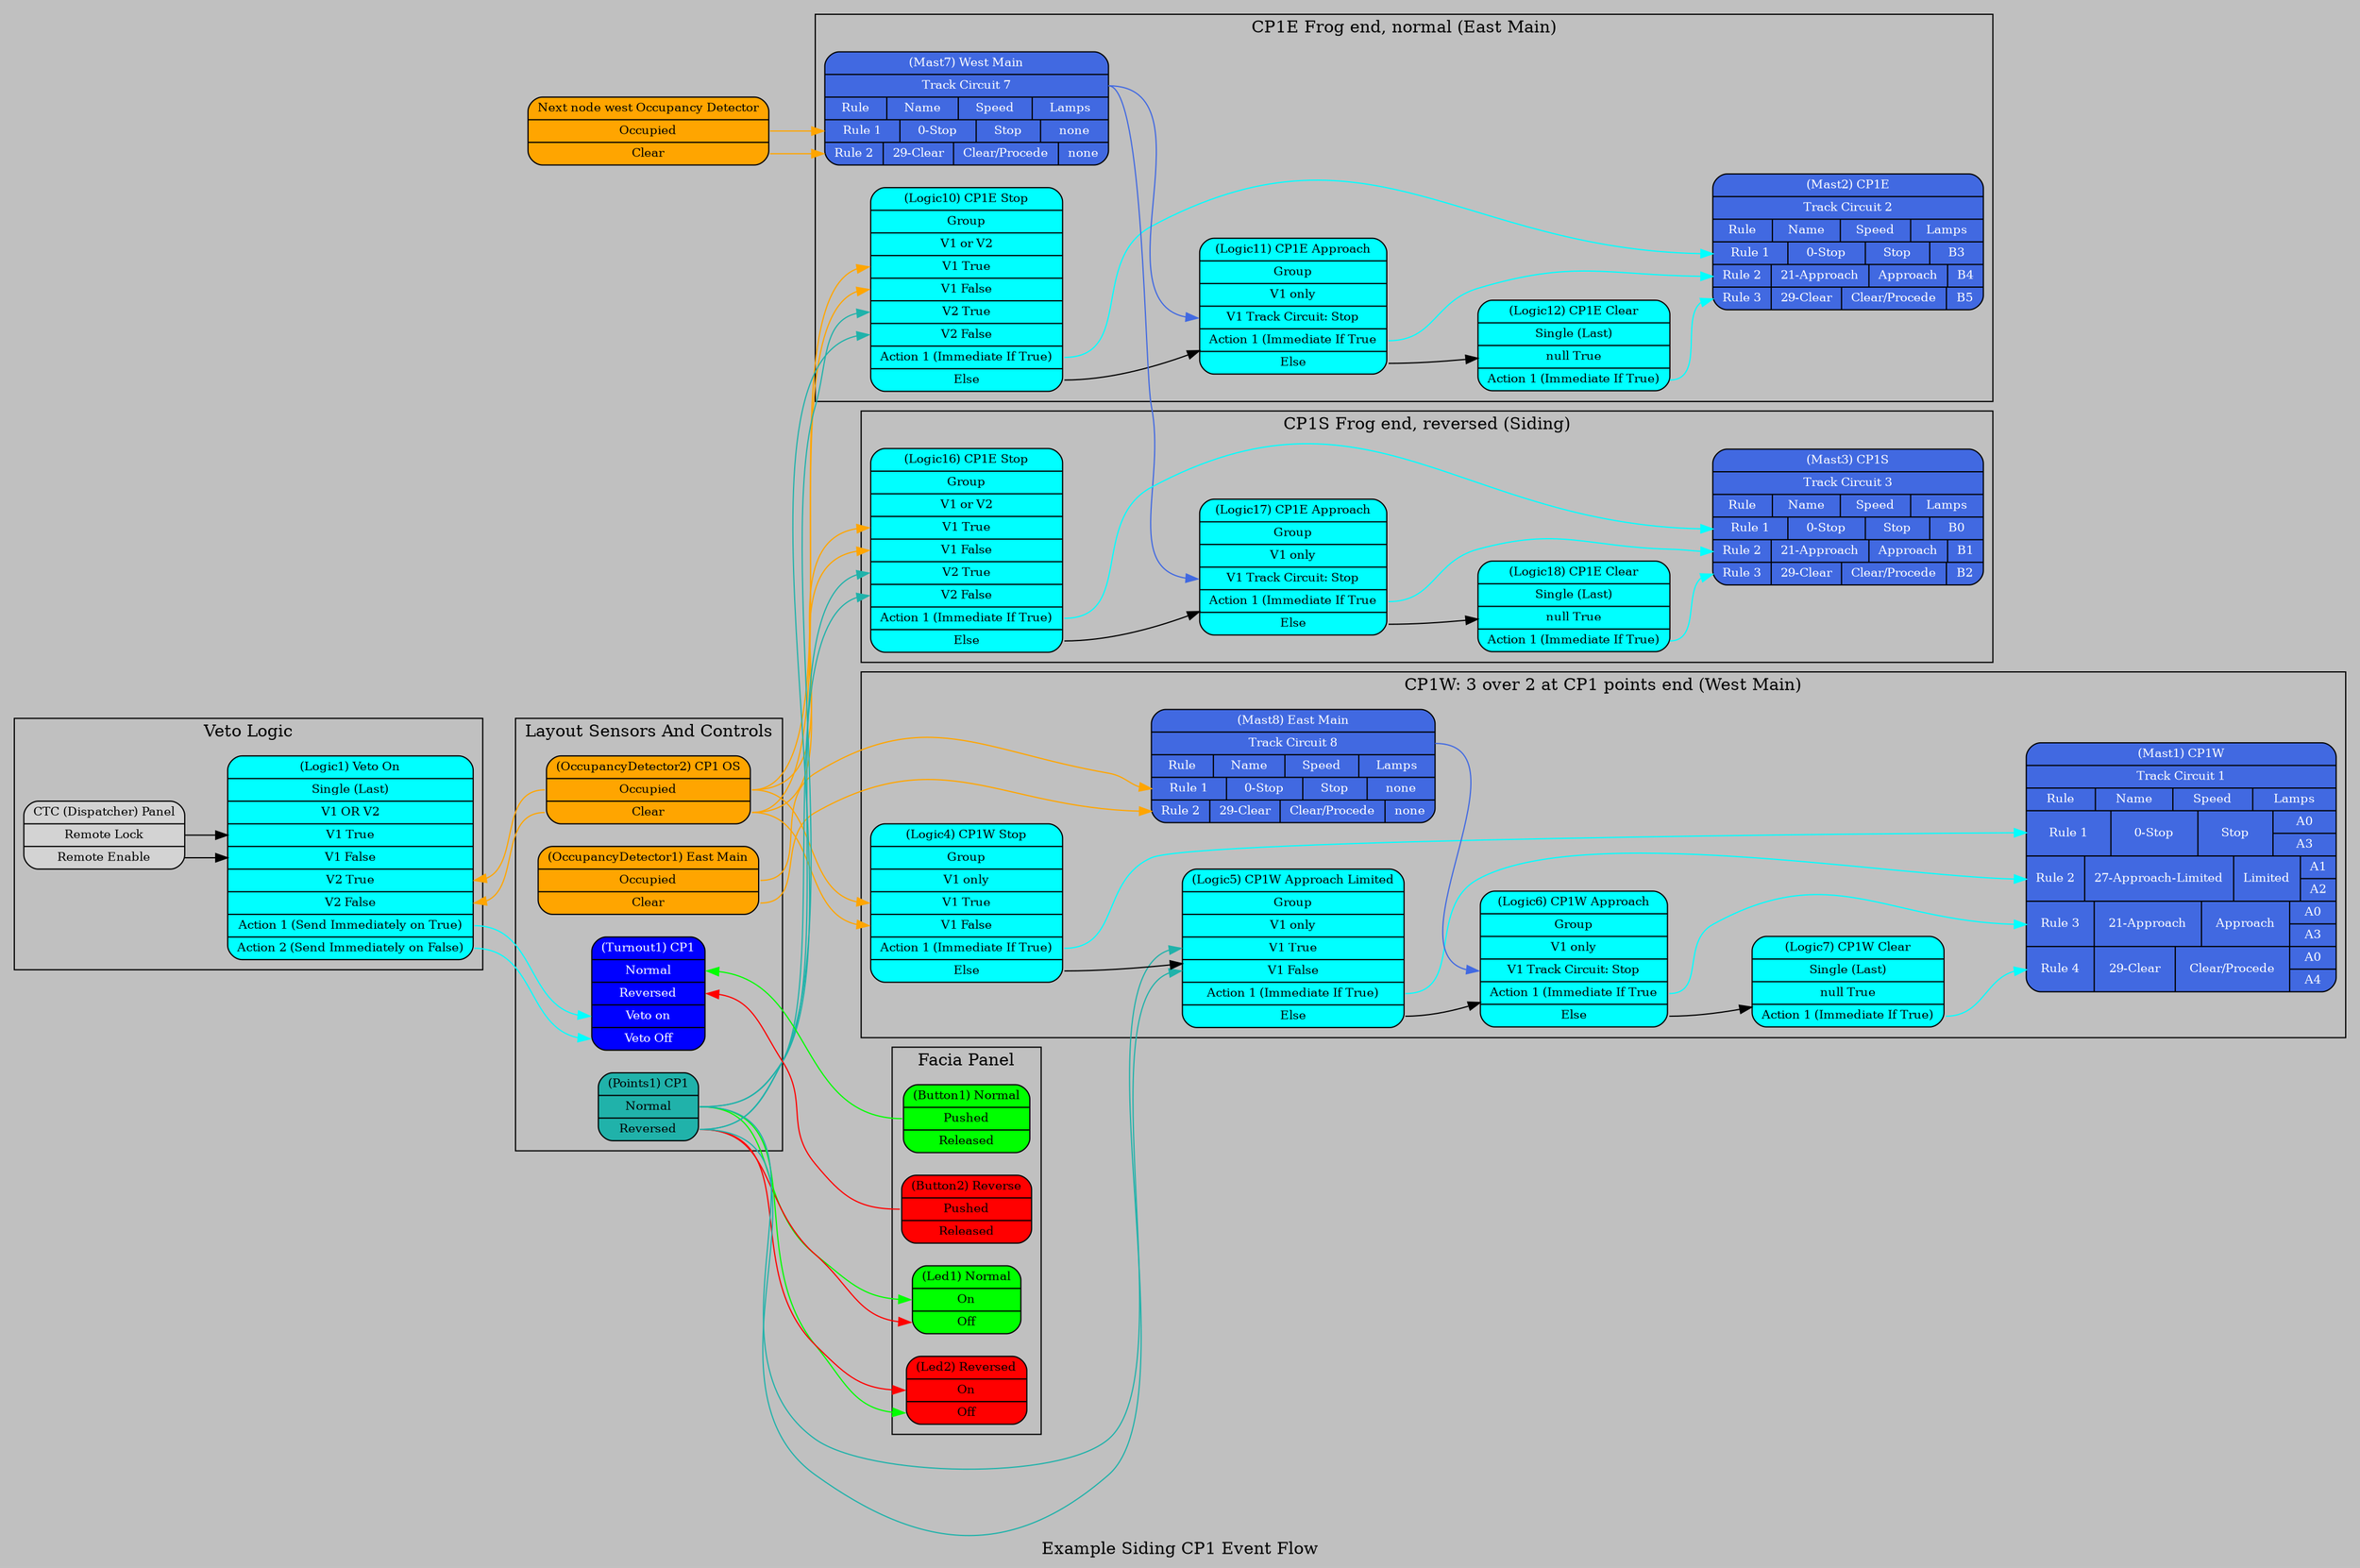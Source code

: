 digraph ExampleSidingCP1_EventFlow {
    label="Example Siding CP1 Event Flow";
    bgcolor="gray";
    rankdir=LR;
    /*nodesep=0.5;*/
    node [shape=Mrecord, style="filled"];
    subgraph clusterSensorsAndControls {
        label="Layout Sensors And Controls";
        /* Occupancy Detectors */
        OC1 [fontsize="10", fillcolor="orange", 
            label ="(OccupancyDetector1) East Main|<occupied> Occupied|<clear> Clear"];
        OC2 [fontsize="10", fillcolor="orange", 
            label ="(OccupancyDetector2) CP1 OS|<occupied> Occupied|<clear> Clear"];
        /* Turnout motors */
        Turnout1 [fontsize="10", fillcolor="blue", fontcolor="white",
            label ="(Turnout1) CP1|<normal> Normal|<reversed> Reversed|<veto> Veto on|<enable> Veto Off"];
        /* Turnout Points */
        Points1 [fontsize="10", fillcolor="LightSeaGreen", 
            label ="(Points1) CP1|<normal> Normal|<reversed> Reversed"];
    }
    /* Facia Panel */
    subgraph clusterFaciaPanel {
        label="Facia Panel";
        /* Buttons */   
        button1 [fontsize="10", fillcolor="green", label ="(Button1) Normal|<on> Pushed|<off> Released"];
        button2 [fontsize="10", fillcolor="red", label ="(Button2) Reverse|<on> Pushed|<off> Released"];
        /* LEDs */
        led1 [fontsize="10", fillcolor="green", label ="(Led1) Normal|<on> On|<off> Off"];
        led2 [fontsize="10", fillcolor="red",   label ="(Led2) Reversed|<on> On|<off> Off"];
        button1:on -> Turnout1:normal   [color="green"];
        button2:on -> Turnout1:reversed [color="red"];
        Points1:normal -> led1:on [color="green"];
        Points1:normal -> led2:off [color="green"];
        Points1:reversed -> led1:off [color="red"];
        Points1:reversed -> led2:on [color="red"];
    }
    /* Veto Logic */
    subgraph clusterVetoLogic {
        label="Veto Logic";
        Logic1 [fontsize="10", fillcolor="cyan", 
               label ="(Logic1) Veto On|Single (Last)|V1 OR V2|<V1True> V1 True|<V1False> V1 False|<V2True> V2 True|<V2False> V2 False|<A1> Action 1 (Send Immediately on True)|<A2> Action 2 (Send Immediately on False)"];    
        OC2:occupied -> Logic1:V2True   [color="orange"];
        OC2:clear    -> Logic1:V2False  [color="orange"];
        Logic1:A1    -> Turnout1:veto   [color="cyan"];
        Logic1:A2    -> Turnout1:enable [color="cyan"];
    
        CTCPanel [fontsize="10",
            label ="CTC (Dispatcher) Panel|<lock> Remote Lock|<unlock> Remote Enable"];
        CTCPanel:lock -> Logic1:V1True;
        CTCPanel:unlock -> Logic1:V1False;
    }
    /* Signal Masts */
    
    /* CP1W: (Mast 1) 3 over 2 at CP1 points end (West Main) */
    subgraph clusterCP1W {
        label="CP1W: 3 over 2 at CP1 points end (West Main)";
        Mast1 [fontsize="10", fillcolor="RoyalBlue", fontcolor="white",
            label ="(Mast1) CP1W|<circuit>Track Circuit 1|{Rule|Name|Speed|Lamps}|{<R1>Rule 1|0-Stop|Stop|{A0|A3}}|{<R2>Rule 2|27-Approach-Limited|Limited|{A1|A2}}|{<R3>Rule 3|21-Approach|Approach|{A0|A3}}|{<R4>Rule 4|29-Clear|Clear/Procede|{A0|A4}}"];
        /* CP1W Signal Logic */
        Logic4 [fontsize="10", fillcolor="cyan",
            label ="(Logic4) CP1W Stop|Group|V1 only|<V1True> V1 True|<V1False> V1 False|<A1> Action 1 (Immediate If True)|<else> Else"];
        OC2:occupied -> Logic4:V1True [color="orange"];
        OC2:clear    -> Logic4:V1False [color="orange"];
        Logic4:A1 -> Mast1:R1 [color="cyan"];

        Logic5 [fontsize="10", fillcolor="cyan",
            label ="(Logic5) CP1W Approach Limited|Group|V1 only|<V1True> V1 True|<V1False> V1 False|<A1> Action 1 (Immediate If True)|<else> Else"];
        Logic4:else -> Logic5;
        Points1:reversed -> Logic5:V1True [color="LightSeaGreen"];
        Points1:normal   -> Logic5:V1False [color="LightSeaGreen"];
        Logic5:A1 -> Mast1:R2 [color="cyan"];

        Logic6 [fontsize="10", fillcolor="cyan", 
            label ="(Logic6) CP1W Approach|Group|V1 only|<V1Circuit> V1 Track Circuit: Stop|<A1> Action 1 (Immediate If True|<else> Else"];
        Logic5:else -> Logic6;
        Mast8:circuit -> Logic6:V1Circuit [color="RoyalBlue"];
        Logic6:A1 -> Mast1:R3 [color="cyan"];

        Logic7 [fontsize="10", fillcolor="cyan", 
            label ="(Logic7) CP1W Clear|Single (Last)|null True|<A1> Action 1 (Immediate If True)"];
        Logic7:A1 -> Mast1:R4 [color="cyan"];
        Logic6:else -> Logic7    
    }
    
    /* CP1E (Mast 2) Frog end, normal (East Main) */
    subgraph clusterCP1E {
        label="CP1E Frog end, normal (East Main)";
        Mast2 [fontsize="10", fillcolor="RoyalBlue", fontcolor="white",
            label ="(Mast2) CP1E|<circuit>Track Circuit 2|{Rule|Name|Speed|Lamps}|{<R1>Rule 1|0-Stop|Stop|B3}|{<R2>Rule 2|21-Approach|Approach|B4}|{<R3>Rule 3|29-Clear|Clear/Procede|B5}"];
        Logic10 [fontsize="10", fillcolor="cyan",
            label ="(Logic10) CP1E Stop|Group|V1 or V2|<V1True> V1 True|<V1False> V1 False|<V2True> V2 True|<V2False> V2 False|<A1> Action 1 (Immediate If True)|<else> Else"];
        OC2:occupied -> Logic10:V1True [color="orange"];
        OC2:clear    -> Logic10:V1False [color="orange"];
        Points1:normal -> Logic10:V2False [color="LightSeaGreen"];
        Points1:reversed -> Logic10:V2True [color="LightSeaGreen"];
        Logic10:A1 -> Mast2:R1 [color="cyan"];
        
        Logic11 [fontsize="10", fillcolor="cyan",
            label ="(Logic11) CP1E Approach|Group|V1 only|<V1Circuit> V1 Track Circuit: Stop|<A1> Action 1 (Immediate If True|<else> Else"];
        Logic10:else -> Logic11;
        Mast7:circuit -> Logic11:V1Circuit [color="RoyalBlue"];
        Logic11:A1 -> Mast2:R2 [color="cyan"];
        
        Logic12 [fontsize="10", fillcolor="cyan",
            label ="(Logic12) CP1E Clear|Single (Last)|null True|<A1> Action 1 (Immediate If True)"];
        Logic12:A1 -> Mast2:R3 [color="cyan"];
        Logic11:else -> Logic12;
    }
    /* CP1S (Mast 3) Frog end, reversed (Siding) */
    subgraph clusterCP1S {
        label="CP1S Frog end, reversed (Siding)";
        Mast3 [fontsize="10", fillcolor="RoyalBlue", fontcolor="white",
            label ="(Mast3) CP1S|<circuit>Track Circuit 3|{Rule|Name|Speed|Lamps}|{<R1>Rule 1|0-Stop|Stop|B0}|{<R2>Rule 2|21-Approach|Approach|B1}|{<R3>Rule 3|29-Clear|Clear/Procede|B2}"];
        Logic16 [fontsize="10", fillcolor="cyan",
            label ="(Logic16) CP1E Stop|Group|V1 or V2|<V1True> V1 True|<V1False> V1 False|<V2True> V2 True|<V2False> V2 False|<A1> Action 1 (Immediate If True)|<else> Else"];
        OC2:occupied -> Logic16:V1True [color="orange"];
        OC2:clear    -> Logic16:V1False [color="orange"];
        Points1:reversed -> Logic16:V2False [color="LightSeaGreen"];
        Points1:normal -> Logic16:V2True [color="LightSeaGreen"];
        Logic16:A1 -> Mast3:R1 [color="cyan"];
        
        Logic17 [fontsize="10", fillcolor="cyan",
            label ="(Logic17) CP1E Approach|Group|V1 only|<V1Circuit> V1 Track Circuit: Stop|<A1> Action 1 (Immediate If True|<else> Else"];
        Logic16:else -> Logic17;
        Mast7:circuit -> Logic17:V1Circuit [color="RoyalBlue"];
        Logic17:A1 -> Mast3:R2 [color="cyan"];
        
        Logic18 [fontsize="10", fillcolor="cyan",
            label ="(Logic18) CP1E Clear|Single (Last)|null True|<A1> Action 1 (Immediate If True)"];
        Logic18:A1 -> Mast3:R3 [color="cyan"];
        Logic17:else -> Logic18;
    }

    /* West Main Virtual Mast */
    Mast7 [fontsize="10", fillcolor="RoyalBlue", fontcolor="white",
        label ="(Mast7) West Main|<circuit>Track Circuit 7|{Rule|Name|Speed|Lamps}|{<R1>Rule 1|0-Stop|Stop|none}|{<R2>Rule 2|29-Clear|Clear/Procede|none}"];
    /* East Main Virtual Mast */    
    Mast8 [fontsize="10", fillcolor="RoyalBlue", fontcolor="white",
        label ="(Mast8) East Main|<circuit>Track Circuit 8|{Rule|Name|Speed|Lamps}|{<R1>Rule 1|0-Stop|Stop|none}|{<R2>Rule 2|29-Clear|Clear/Procede|none}"];
    OC1:occupied -> Mast8:R1 [color="orange"];
    OC1:clear    -> Mast8:R2 [color="orange"];

    WestNode [fontsize="10", fillcolor="orange",
        label ="Next node west Occupancy Detector|<occupied> Occupied|<clear> Clear"];
    WestNode:occupied -> Mast7:R1 [color="orange"];
    WestNode:clear    -> Mast7:R2 [color="orange"];
    
}
